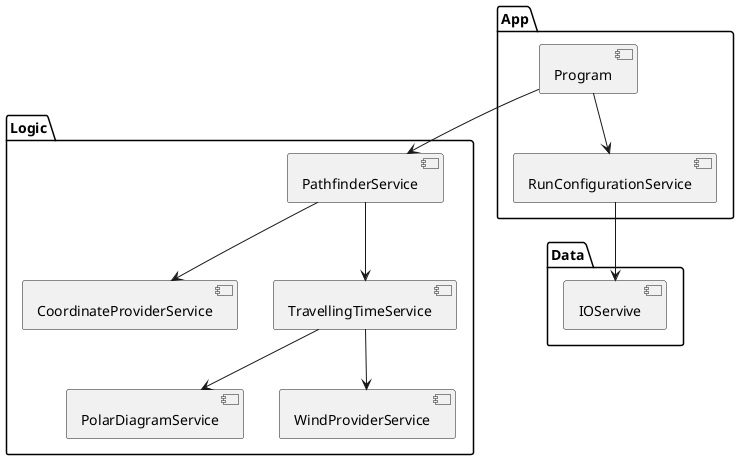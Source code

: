 @startuml
'https://plantuml.com/component-diagram


package "App" {
  [Program]
  Program --> [RunConfigurationService]
}

package "Logic" {
  Program --> [PathfinderService]
  PathfinderService --> [CoordinateProviderService]
  PathfinderService --> [TravellingTimeService]
  TravellingTimeService --> [PolarDiagramService]
  TravellingTimeService --> [WindProviderService]
}

package "Data" {
  RunConfigurationService --> [IOServive]
}

@enduml